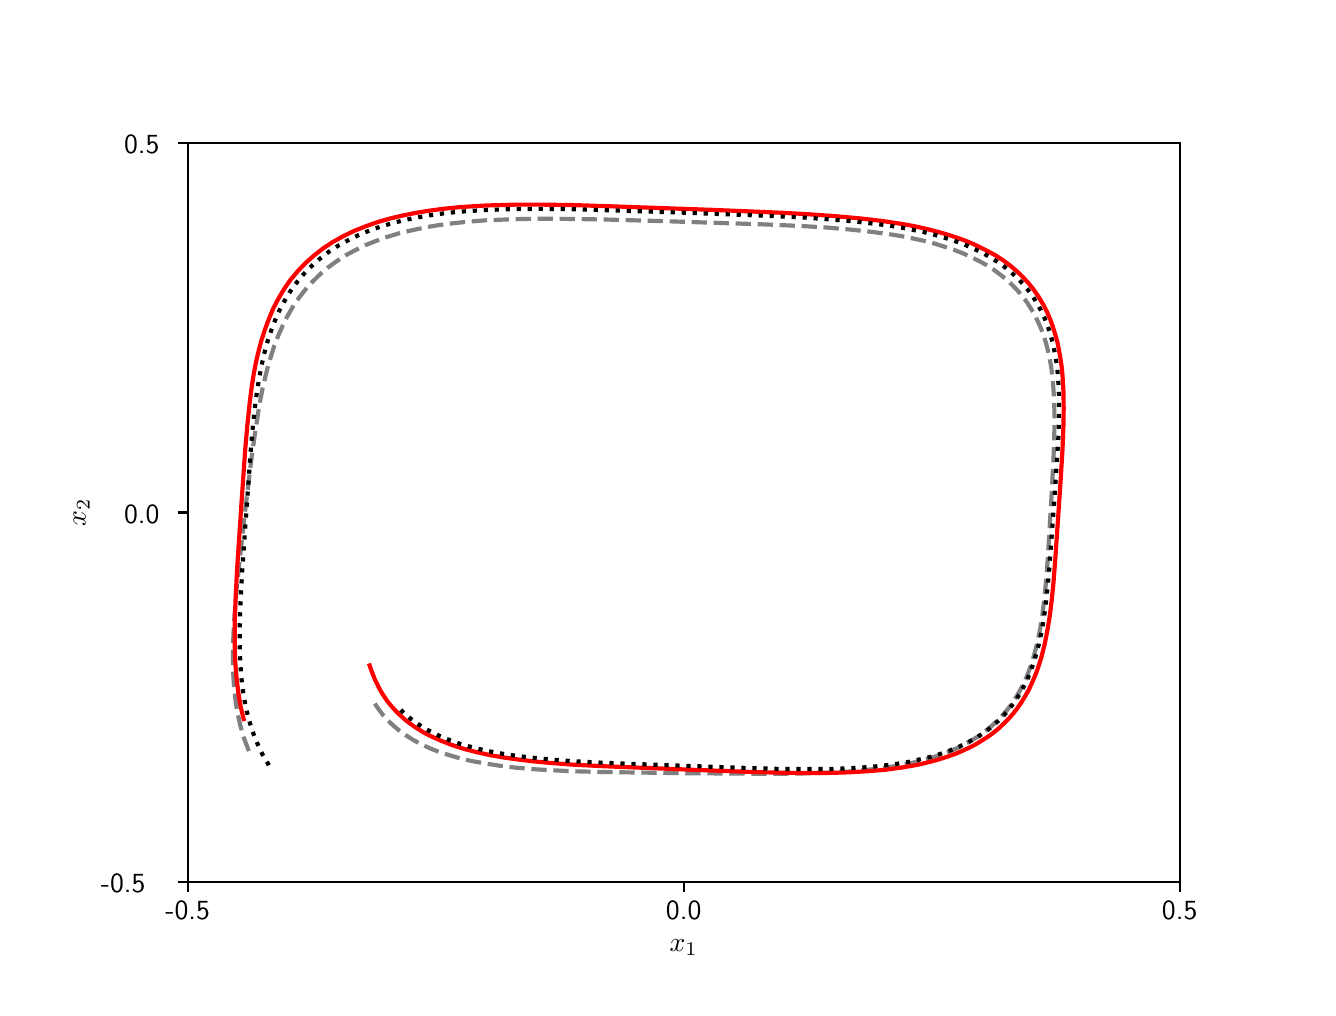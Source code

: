 \begingroup%
\makeatletter%
\begin{pgfpicture}%
\pgfpathrectangle{\pgfpointorigin}{\pgfqpoint{6.4in}{4.8in}}%
\pgfusepath{use as bounding box, clip}%
\begin{pgfscope}%
\pgfsetbuttcap%
\pgfsetmiterjoin%
\definecolor{currentfill}{rgb}{1.0,1.0,1.0}%
\pgfsetfillcolor{currentfill}%
\pgfsetlinewidth{0.0pt}%
\definecolor{currentstroke}{rgb}{1.0,1.0,1.0}%
\pgfsetstrokecolor{currentstroke}%
\pgfsetdash{}{0pt}%
\pgfpathmoveto{\pgfqpoint{0.0in}{0.0in}}%
\pgfpathlineto{\pgfqpoint{6.4in}{0.0in}}%
\pgfpathlineto{\pgfqpoint{6.4in}{4.8in}}%
\pgfpathlineto{\pgfqpoint{0.0in}{4.8in}}%
\pgfpathclose%
\pgfusepath{fill}%
\end{pgfscope}%
\begin{pgfscope}%
\pgfsetbuttcap%
\pgfsetmiterjoin%
\definecolor{currentfill}{rgb}{1.0,1.0,1.0}%
\pgfsetfillcolor{currentfill}%
\pgfsetlinewidth{0.0pt}%
\definecolor{currentstroke}{rgb}{0.0,0.0,0.0}%
\pgfsetstrokecolor{currentstroke}%
\pgfsetstrokeopacity{0.0}%
\pgfsetdash{}{0pt}%
\pgfpathmoveto{\pgfqpoint{0.8in}{0.528in}}%
\pgfpathlineto{\pgfqpoint{5.76in}{0.528in}}%
\pgfpathlineto{\pgfqpoint{5.76in}{4.224in}}%
\pgfpathlineto{\pgfqpoint{0.8in}{4.224in}}%
\pgfpathclose%
\pgfusepath{fill}%
\end{pgfscope}%
\begin{pgfscope}%
\pgfsetbuttcap%
\pgfsetroundjoin%
\definecolor{currentfill}{rgb}{0.0,0.0,0.0}%
\pgfsetfillcolor{currentfill}%
\pgfsetlinewidth{0.803pt}%
\definecolor{currentstroke}{rgb}{0.0,0.0,0.0}%
\pgfsetstrokecolor{currentstroke}%
\pgfsetdash{}{0pt}%
\pgfsys@defobject{currentmarker}{\pgfqpoint{0.0in}{-0.049in}}{\pgfqpoint{0.0in}{0.0in}}{%
\pgfpathmoveto{\pgfqpoint{0.0in}{0.0in}}%
\pgfpathlineto{\pgfqpoint{0.0in}{-0.049in}}%
\pgfusepath{stroke,fill}%
}%
\begin{pgfscope}%
\pgfsys@transformshift{0.8in}{0.528in}%
\pgfsys@useobject{currentmarker}{}%
\end{pgfscope}%
\end{pgfscope}%
\begin{pgfscope}%
\definecolor{textcolor}{rgb}{0.0,0.0,0.0}%
\pgfsetstrokecolor{textcolor}%
\pgfsetfillcolor{textcolor}%
\pgftext[x=0.8in,y=0.431in,,top]{\color{textcolor}\sffamily\fontsize{10.0}{12.0}\selectfont −0.5}%
\end{pgfscope}%
\begin{pgfscope}%
\pgfsetbuttcap%
\pgfsetroundjoin%
\definecolor{currentfill}{rgb}{0.0,0.0,0.0}%
\pgfsetfillcolor{currentfill}%
\pgfsetlinewidth{0.803pt}%
\definecolor{currentstroke}{rgb}{0.0,0.0,0.0}%
\pgfsetstrokecolor{currentstroke}%
\pgfsetdash{}{0pt}%
\pgfsys@defobject{currentmarker}{\pgfqpoint{0.0in}{-0.049in}}{\pgfqpoint{0.0in}{0.0in}}{%
\pgfpathmoveto{\pgfqpoint{0.0in}{0.0in}}%
\pgfpathlineto{\pgfqpoint{0.0in}{-0.049in}}%
\pgfusepath{stroke,fill}%
}%
\begin{pgfscope}%
\pgfsys@transformshift{3.28in}{0.528in}%
\pgfsys@useobject{currentmarker}{}%
\end{pgfscope}%
\end{pgfscope}%
\begin{pgfscope}%
\definecolor{textcolor}{rgb}{0.0,0.0,0.0}%
\pgfsetstrokecolor{textcolor}%
\pgfsetfillcolor{textcolor}%
\pgftext[x=3.28in,y=0.431in,,top]{\color{textcolor}\sffamily\fontsize{10.0}{12.0}\selectfont 0.0}%
\end{pgfscope}%
\begin{pgfscope}%
\pgfsetbuttcap%
\pgfsetroundjoin%
\definecolor{currentfill}{rgb}{0.0,0.0,0.0}%
\pgfsetfillcolor{currentfill}%
\pgfsetlinewidth{0.803pt}%
\definecolor{currentstroke}{rgb}{0.0,0.0,0.0}%
\pgfsetstrokecolor{currentstroke}%
\pgfsetdash{}{0pt}%
\pgfsys@defobject{currentmarker}{\pgfqpoint{0.0in}{-0.049in}}{\pgfqpoint{0.0in}{0.0in}}{%
\pgfpathmoveto{\pgfqpoint{0.0in}{0.0in}}%
\pgfpathlineto{\pgfqpoint{0.0in}{-0.049in}}%
\pgfusepath{stroke,fill}%
}%
\begin{pgfscope}%
\pgfsys@transformshift{5.76in}{0.528in}%
\pgfsys@useobject{currentmarker}{}%
\end{pgfscope}%
\end{pgfscope}%
\begin{pgfscope}%
\definecolor{textcolor}{rgb}{0.0,0.0,0.0}%
\pgfsetstrokecolor{textcolor}%
\pgfsetfillcolor{textcolor}%
\pgftext[x=5.76in,y=0.431in,,top]{\color{textcolor}\sffamily\fontsize{10.0}{12.0}\selectfont 0.5}%
\end{pgfscope}%
\begin{pgfscope}%
\definecolor{textcolor}{rgb}{0.0,0.0,0.0}%
\pgfsetstrokecolor{textcolor}%
\pgfsetfillcolor{textcolor}%
\pgftext[x=3.28in,y=0.241in,,top]{\color{textcolor}\sffamily\fontsize{10.0}{12.0}\selectfont \(\displaystyle x_1\)}%
\end{pgfscope}%
\begin{pgfscope}%
\pgfsetbuttcap%
\pgfsetroundjoin%
\definecolor{currentfill}{rgb}{0.0,0.0,0.0}%
\pgfsetfillcolor{currentfill}%
\pgfsetlinewidth{0.803pt}%
\definecolor{currentstroke}{rgb}{0.0,0.0,0.0}%
\pgfsetstrokecolor{currentstroke}%
\pgfsetdash{}{0pt}%
\pgfsys@defobject{currentmarker}{\pgfqpoint{-0.049in}{0.0in}}{\pgfqpoint{0.0in}{0.0in}}{%
\pgfpathmoveto{\pgfqpoint{0.0in}{0.0in}}%
\pgfpathlineto{\pgfqpoint{-0.049in}{0.0in}}%
\pgfusepath{stroke,fill}%
}%
\begin{pgfscope}%
\pgfsys@transformshift{0.8in}{0.528in}%
\pgfsys@useobject{currentmarker}{}%
\end{pgfscope}%
\end{pgfscope}%
\begin{pgfscope}%
\definecolor{textcolor}{rgb}{0.0,0.0,0.0}%
\pgfsetstrokecolor{textcolor}%
\pgfsetfillcolor{textcolor}%
\pgftext[x=0.366in, y=0.475in, left, base]{\color{textcolor}\sffamily\fontsize{10.0}{12.0}\selectfont −0.5}%
\end{pgfscope}%
\begin{pgfscope}%
\pgfsetbuttcap%
\pgfsetroundjoin%
\definecolor{currentfill}{rgb}{0.0,0.0,0.0}%
\pgfsetfillcolor{currentfill}%
\pgfsetlinewidth{0.803pt}%
\definecolor{currentstroke}{rgb}{0.0,0.0,0.0}%
\pgfsetstrokecolor{currentstroke}%
\pgfsetdash{}{0pt}%
\pgfsys@defobject{currentmarker}{\pgfqpoint{-0.049in}{0.0in}}{\pgfqpoint{0.0in}{0.0in}}{%
\pgfpathmoveto{\pgfqpoint{0.0in}{0.0in}}%
\pgfpathlineto{\pgfqpoint{-0.049in}{0.0in}}%
\pgfusepath{stroke,fill}%
}%
\begin{pgfscope}%
\pgfsys@transformshift{0.8in}{2.376in}%
\pgfsys@useobject{currentmarker}{}%
\end{pgfscope}%
\end{pgfscope}%
\begin{pgfscope}%
\definecolor{textcolor}{rgb}{0.0,0.0,0.0}%
\pgfsetstrokecolor{textcolor}%
\pgfsetfillcolor{textcolor}%
\pgftext[x=0.482in, y=2.323in, left, base]{\color{textcolor}\sffamily\fontsize{10.0}{12.0}\selectfont 0.0}%
\end{pgfscope}%
\begin{pgfscope}%
\pgfsetbuttcap%
\pgfsetroundjoin%
\definecolor{currentfill}{rgb}{0.0,0.0,0.0}%
\pgfsetfillcolor{currentfill}%
\pgfsetlinewidth{0.803pt}%
\definecolor{currentstroke}{rgb}{0.0,0.0,0.0}%
\pgfsetstrokecolor{currentstroke}%
\pgfsetdash{}{0pt}%
\pgfsys@defobject{currentmarker}{\pgfqpoint{-0.049in}{0.0in}}{\pgfqpoint{0.0in}{0.0in}}{%
\pgfpathmoveto{\pgfqpoint{0.0in}{0.0in}}%
\pgfpathlineto{\pgfqpoint{-0.049in}{0.0in}}%
\pgfusepath{stroke,fill}%
}%
\begin{pgfscope}%
\pgfsys@transformshift{0.8in}{4.224in}%
\pgfsys@useobject{currentmarker}{}%
\end{pgfscope}%
\end{pgfscope}%
\begin{pgfscope}%
\definecolor{textcolor}{rgb}{0.0,0.0,0.0}%
\pgfsetstrokecolor{textcolor}%
\pgfsetfillcolor{textcolor}%
\pgftext[x=0.482in, y=4.171in, left, base]{\color{textcolor}\sffamily\fontsize{10.0}{12.0}\selectfont 0.5}%
\end{pgfscope}%
\begin{pgfscope}%
\definecolor{textcolor}{rgb}{0.0,0.0,0.0}%
\pgfsetstrokecolor{textcolor}%
\pgfsetfillcolor{textcolor}%
\pgftext[x=0.31in,y=2.376in,,bottom,rotate=90.0]{\color{textcolor}\sffamily\fontsize{10.0}{12.0}\selectfont \(\displaystyle x_2\)}%
\end{pgfscope}%
\begin{pgfscope}%
\pgfpathrectangle{\pgfqpoint{0.8in}{0.528in}}{\pgfqpoint{4.96in}{3.696in}}%
\pgfusepath{clip}%
\pgfsetbuttcap%
\pgfsetroundjoin%
\pgfsetlinewidth{1.506pt}%
\definecolor{currentstroke}{rgb}{0.502,0.502,0.502}%
\pgfsetstrokecolor{currentstroke}%
\pgfsetdash{{5.55pt}{2.4pt}}{0.0pt}%
\pgfpathmoveto{\pgfqpoint{1.106in}{1.183in}}%
\pgfpathlineto{\pgfqpoint{1.082in}{1.246in}}%
\pgfpathlineto{\pgfqpoint{1.063in}{1.311in}}%
\pgfpathlineto{\pgfqpoint{1.048in}{1.378in}}%
\pgfpathlineto{\pgfqpoint{1.038in}{1.446in}}%
\pgfpathlineto{\pgfqpoint{1.031in}{1.514in}}%
\pgfpathlineto{\pgfqpoint{1.027in}{1.583in}}%
\pgfpathlineto{\pgfqpoint{1.026in}{1.652in}}%
\pgfpathlineto{\pgfqpoint{1.027in}{1.721in}}%
\pgfpathlineto{\pgfqpoint{1.03in}{1.79in}}%
\pgfpathlineto{\pgfqpoint{1.034in}{1.859in}}%
\pgfpathlineto{\pgfqpoint{1.045in}{1.995in}}%
\pgfpathlineto{\pgfqpoint{1.059in}{2.128in}}%
\pgfpathlineto{\pgfqpoint{1.088in}{2.389in}}%
\pgfpathlineto{\pgfqpoint{1.118in}{2.639in}}%
\pgfpathlineto{\pgfqpoint{1.135in}{2.76in}}%
\pgfpathlineto{\pgfqpoint{1.153in}{2.879in}}%
\pgfpathlineto{\pgfqpoint{1.163in}{2.937in}}%
\pgfpathlineto{\pgfqpoint{1.174in}{2.994in}}%
\pgfpathlineto{\pgfqpoint{1.187in}{3.05in}}%
\pgfpathlineto{\pgfqpoint{1.201in}{3.105in}}%
\pgfpathlineto{\pgfqpoint{1.217in}{3.159in}}%
\pgfpathlineto{\pgfqpoint{1.234in}{3.212in}}%
\pgfpathlineto{\pgfqpoint{1.254in}{3.263in}}%
\pgfpathlineto{\pgfqpoint{1.276in}{3.312in}}%
\pgfpathlineto{\pgfqpoint{1.3in}{3.36in}}%
\pgfpathlineto{\pgfqpoint{1.327in}{3.406in}}%
\pgfpathlineto{\pgfqpoint{1.356in}{3.449in}}%
\pgfpathlineto{\pgfqpoint{1.389in}{3.491in}}%
\pgfpathlineto{\pgfqpoint{1.424in}{3.53in}}%
\pgfpathlineto{\pgfqpoint{1.462in}{3.567in}}%
\pgfpathlineto{\pgfqpoint{1.502in}{3.601in}}%
\pgfpathlineto{\pgfqpoint{1.546in}{3.633in}}%
\pgfpathlineto{\pgfqpoint{1.592in}{3.663in}}%
\pgfpathlineto{\pgfqpoint{1.641in}{3.689in}}%
\pgfpathlineto{\pgfqpoint{1.692in}{3.714in}}%
\pgfpathlineto{\pgfqpoint{1.745in}{3.735in}}%
\pgfpathlineto{\pgfqpoint{1.801in}{3.755in}}%
\pgfpathlineto{\pgfqpoint{1.858in}{3.772in}}%
\pgfpathlineto{\pgfqpoint{1.917in}{3.786in}}%
\pgfpathlineto{\pgfqpoint{1.977in}{3.799in}}%
\pgfpathlineto{\pgfqpoint{2.038in}{3.81in}}%
\pgfpathlineto{\pgfqpoint{2.101in}{3.819in}}%
\pgfpathlineto{\pgfqpoint{2.164in}{3.826in}}%
\pgfpathlineto{\pgfqpoint{2.229in}{3.832in}}%
\pgfpathlineto{\pgfqpoint{2.293in}{3.837in}}%
\pgfpathlineto{\pgfqpoint{2.423in}{3.842in}}%
\pgfpathlineto{\pgfqpoint{2.554in}{3.845in}}%
\pgfpathlineto{\pgfqpoint{2.685in}{3.844in}}%
\pgfpathlineto{\pgfqpoint{2.879in}{3.841in}}%
\pgfpathlineto{\pgfqpoint{3.198in}{3.832in}}%
\pgfpathlineto{\pgfqpoint{3.694in}{3.816in}}%
\pgfpathlineto{\pgfqpoint{3.874in}{3.808in}}%
\pgfpathlineto{\pgfqpoint{3.992in}{3.801in}}%
\pgfpathlineto{\pgfqpoint{4.108in}{3.791in}}%
\pgfpathlineto{\pgfqpoint{4.221in}{3.779in}}%
\pgfpathlineto{\pgfqpoint{4.331in}{3.764in}}%
\pgfpathlineto{\pgfqpoint{4.384in}{3.755in}}%
\pgfpathlineto{\pgfqpoint{4.436in}{3.744in}}%
\pgfpathlineto{\pgfqpoint{4.487in}{3.733in}}%
\pgfpathlineto{\pgfqpoint{4.536in}{3.72in}}%
\pgfpathlineto{\pgfqpoint{4.583in}{3.705in}}%
\pgfpathlineto{\pgfqpoint{4.629in}{3.69in}}%
\pgfpathlineto{\pgfqpoint{4.673in}{3.673in}}%
\pgfpathlineto{\pgfqpoint{4.715in}{3.654in}}%
\pgfpathlineto{\pgfqpoint{4.756in}{3.634in}}%
\pgfpathlineto{\pgfqpoint{4.794in}{3.613in}}%
\pgfpathlineto{\pgfqpoint{4.83in}{3.59in}}%
\pgfpathlineto{\pgfqpoint{4.863in}{3.565in}}%
\pgfpathlineto{\pgfqpoint{4.895in}{3.54in}}%
\pgfpathlineto{\pgfqpoint{4.924in}{3.512in}}%
\pgfpathlineto{\pgfqpoint{4.951in}{3.484in}}%
\pgfpathlineto{\pgfqpoint{4.976in}{3.454in}}%
\pgfpathlineto{\pgfqpoint{4.999in}{3.423in}}%
\pgfpathlineto{\pgfqpoint{5.019in}{3.391in}}%
\pgfpathlineto{\pgfqpoint{5.038in}{3.358in}}%
\pgfpathlineto{\pgfqpoint{5.054in}{3.324in}}%
\pgfpathlineto{\pgfqpoint{5.069in}{3.29in}}%
\pgfpathlineto{\pgfqpoint{5.082in}{3.254in}}%
\pgfpathlineto{\pgfqpoint{5.093in}{3.218in}}%
\pgfpathlineto{\pgfqpoint{5.102in}{3.181in}}%
\pgfpathlineto{\pgfqpoint{5.11in}{3.144in}}%
\pgfpathlineto{\pgfqpoint{5.117in}{3.107in}}%
\pgfpathlineto{\pgfqpoint{5.122in}{3.069in}}%
\pgfpathlineto{\pgfqpoint{5.129in}{2.992in}}%
\pgfpathlineto{\pgfqpoint{5.133in}{2.915in}}%
\pgfpathlineto{\pgfqpoint{5.134in}{2.837in}}%
\pgfpathlineto{\pgfqpoint{5.133in}{2.76in}}%
\pgfpathlineto{\pgfqpoint{5.129in}{2.644in}}%
\pgfpathlineto{\pgfqpoint{5.119in}{2.453in}}%
\pgfpathlineto{\pgfqpoint{5.101in}{2.153in}}%
\pgfpathlineto{\pgfqpoint{5.093in}{2.042in}}%
\pgfpathlineto{\pgfqpoint{5.082in}{1.934in}}%
\pgfpathlineto{\pgfqpoint{5.073in}{1.862in}}%
\pgfpathlineto{\pgfqpoint{5.062in}{1.792in}}%
\pgfpathlineto{\pgfqpoint{5.048in}{1.723in}}%
\pgfpathlineto{\pgfqpoint{5.03in}{1.656in}}%
\pgfpathlineto{\pgfqpoint{5.02in}{1.623in}}%
\pgfpathlineto{\pgfqpoint{5.009in}{1.591in}}%
\pgfpathlineto{\pgfqpoint{4.997in}{1.559in}}%
\pgfpathlineto{\pgfqpoint{4.983in}{1.528in}}%
\pgfpathlineto{\pgfqpoint{4.968in}{1.498in}}%
\pgfpathlineto{\pgfqpoint{4.952in}{1.469in}}%
\pgfpathlineto{\pgfqpoint{4.935in}{1.441in}}%
\pgfpathlineto{\pgfqpoint{4.916in}{1.413in}}%
\pgfpathlineto{\pgfqpoint{4.896in}{1.387in}}%
\pgfpathlineto{\pgfqpoint{4.874in}{1.362in}}%
\pgfpathlineto{\pgfqpoint{4.851in}{1.337in}}%
\pgfpathlineto{\pgfqpoint{4.826in}{1.314in}}%
\pgfpathlineto{\pgfqpoint{4.8in}{1.292in}}%
\pgfpathlineto{\pgfqpoint{4.773in}{1.271in}}%
\pgfpathlineto{\pgfqpoint{4.744in}{1.251in}}%
\pgfpathlineto{\pgfqpoint{4.714in}{1.233in}}%
\pgfpathlineto{\pgfqpoint{4.682in}{1.216in}}%
\pgfpathlineto{\pgfqpoint{4.65in}{1.199in}}%
\pgfpathlineto{\pgfqpoint{4.616in}{1.184in}}%
\pgfpathlineto{\pgfqpoint{4.581in}{1.171in}}%
\pgfpathlineto{\pgfqpoint{4.545in}{1.158in}}%
\pgfpathlineto{\pgfqpoint{4.508in}{1.146in}}%
\pgfpathlineto{\pgfqpoint{4.47in}{1.136in}}%
\pgfpathlineto{\pgfqpoint{4.431in}{1.126in}}%
\pgfpathlineto{\pgfqpoint{4.352in}{1.11in}}%
\pgfpathlineto{\pgfqpoint{4.269in}{1.097in}}%
\pgfpathlineto{\pgfqpoint{4.186in}{1.088in}}%
\pgfpathlineto{\pgfqpoint{4.1in}{1.08in}}%
\pgfpathlineto{\pgfqpoint{4.014in}{1.076in}}%
\pgfpathlineto{\pgfqpoint{3.927in}{1.072in}}%
\pgfpathlineto{\pgfqpoint{3.796in}{1.07in}}%
\pgfpathlineto{\pgfqpoint{3.622in}{1.07in}}%
\pgfpathlineto{\pgfqpoint{3.319in}{1.072in}}%
\pgfpathlineto{\pgfqpoint{2.893in}{1.078in}}%
\pgfpathlineto{\pgfqpoint{2.726in}{1.082in}}%
\pgfpathlineto{\pgfqpoint{2.603in}{1.088in}}%
\pgfpathlineto{\pgfqpoint{2.522in}{1.093in}}%
\pgfpathlineto{\pgfqpoint{2.442in}{1.1in}}%
\pgfpathlineto{\pgfqpoint{2.364in}{1.109in}}%
\pgfpathlineto{\pgfqpoint{2.289in}{1.121in}}%
\pgfpathlineto{\pgfqpoint{2.216in}{1.134in}}%
\pgfpathlineto{\pgfqpoint{2.147in}{1.151in}}%
\pgfpathlineto{\pgfqpoint{2.08in}{1.171in}}%
\pgfpathlineto{\pgfqpoint{2.049in}{1.182in}}%
\pgfpathlineto{\pgfqpoint{2.018in}{1.194in}}%
\pgfpathlineto{\pgfqpoint{1.989in}{1.207in}}%
\pgfpathlineto{\pgfqpoint{1.961in}{1.221in}}%
\pgfpathlineto{\pgfqpoint{1.934in}{1.235in}}%
\pgfpathlineto{\pgfqpoint{1.908in}{1.251in}}%
\pgfpathlineto{\pgfqpoint{1.883in}{1.267in}}%
\pgfpathlineto{\pgfqpoint{1.86in}{1.284in}}%
\pgfpathlineto{\pgfqpoint{1.838in}{1.302in}}%
\pgfpathlineto{\pgfqpoint{1.818in}{1.32in}}%
\pgfpathlineto{\pgfqpoint{1.798in}{1.339in}}%
\pgfpathlineto{\pgfqpoint{1.78in}{1.359in}}%
\pgfpathlineto{\pgfqpoint{1.764in}{1.38in}}%
\pgfpathlineto{\pgfqpoint{1.748in}{1.402in}}%
\pgfpathlineto{\pgfqpoint{1.734in}{1.424in}}%
\pgfpathlineto{\pgfqpoint{1.734in}{1.424in}}%
\pgfusepath{stroke}%
\end{pgfscope}%
\begin{pgfscope}%
\pgfpathrectangle{\pgfqpoint{0.8in}{0.528in}}{\pgfqpoint{4.96in}{3.696in}}%
\pgfusepath{clip}%
\pgfsetrectcap%
\pgfsetroundjoin%
\pgfsetlinewidth{1.506pt}%
\definecolor{currentstroke}{rgb}{1.0,0.0,0.0}%
\pgfsetstrokecolor{currentstroke}%
\pgfsetdash{}{0pt}%
\pgfpathmoveto{\pgfqpoint{1.08in}{1.343in}}%
\pgfpathlineto{\pgfqpoint{1.064in}{1.409in}}%
\pgfpathlineto{\pgfqpoint{1.053in}{1.476in}}%
\pgfpathlineto{\pgfqpoint{1.045in}{1.544in}}%
\pgfpathlineto{\pgfqpoint{1.039in}{1.612in}}%
\pgfpathlineto{\pgfqpoint{1.036in}{1.681in}}%
\pgfpathlineto{\pgfqpoint{1.035in}{1.75in}}%
\pgfpathlineto{\pgfqpoint{1.035in}{1.818in}}%
\pgfpathlineto{\pgfqpoint{1.04in}{1.955in}}%
\pgfpathlineto{\pgfqpoint{1.047in}{2.091in}}%
\pgfpathlineto{\pgfqpoint{1.069in}{2.423in}}%
\pgfpathlineto{\pgfqpoint{1.087in}{2.682in}}%
\pgfpathlineto{\pgfqpoint{1.098in}{2.809in}}%
\pgfpathlineto{\pgfqpoint{1.111in}{2.933in}}%
\pgfpathlineto{\pgfqpoint{1.119in}{2.995in}}%
\pgfpathlineto{\pgfqpoint{1.128in}{3.055in}}%
\pgfpathlineto{\pgfqpoint{1.139in}{3.115in}}%
\pgfpathlineto{\pgfqpoint{1.152in}{3.173in}}%
\pgfpathlineto{\pgfqpoint{1.167in}{3.231in}}%
\pgfpathlineto{\pgfqpoint{1.185in}{3.287in}}%
\pgfpathlineto{\pgfqpoint{1.205in}{3.341in}}%
\pgfpathlineto{\pgfqpoint{1.227in}{3.394in}}%
\pgfpathlineto{\pgfqpoint{1.253in}{3.444in}}%
\pgfpathlineto{\pgfqpoint{1.282in}{3.493in}}%
\pgfpathlineto{\pgfqpoint{1.314in}{3.539in}}%
\pgfpathlineto{\pgfqpoint{1.35in}{3.582in}}%
\pgfpathlineto{\pgfqpoint{1.389in}{3.623in}}%
\pgfpathlineto{\pgfqpoint{1.432in}{3.661in}}%
\pgfpathlineto{\pgfqpoint{1.478in}{3.697in}}%
\pgfpathlineto{\pgfqpoint{1.527in}{3.729in}}%
\pgfpathlineto{\pgfqpoint{1.579in}{3.758in}}%
\pgfpathlineto{\pgfqpoint{1.635in}{3.785in}}%
\pgfpathlineto{\pgfqpoint{1.693in}{3.808in}}%
\pgfpathlineto{\pgfqpoint{1.753in}{3.829in}}%
\pgfpathlineto{\pgfqpoint{1.816in}{3.847in}}%
\pgfpathlineto{\pgfqpoint{1.881in}{3.862in}}%
\pgfpathlineto{\pgfqpoint{1.947in}{3.875in}}%
\pgfpathlineto{\pgfqpoint{2.015in}{3.886in}}%
\pgfpathlineto{\pgfqpoint{2.084in}{3.895in}}%
\pgfpathlineto{\pgfqpoint{2.154in}{3.902in}}%
\pgfpathlineto{\pgfqpoint{2.225in}{3.907in}}%
\pgfpathlineto{\pgfqpoint{2.296in}{3.911in}}%
\pgfpathlineto{\pgfqpoint{2.439in}{3.915in}}%
\pgfpathlineto{\pgfqpoint{2.583in}{3.915in}}%
\pgfpathlineto{\pgfqpoint{2.726in}{3.913in}}%
\pgfpathlineto{\pgfqpoint{2.939in}{3.906in}}%
\pgfpathlineto{\pgfqpoint{3.423in}{3.889in}}%
\pgfpathlineto{\pgfqpoint{3.759in}{3.875in}}%
\pgfpathlineto{\pgfqpoint{3.89in}{3.868in}}%
\pgfpathlineto{\pgfqpoint{4.019in}{3.859in}}%
\pgfpathlineto{\pgfqpoint{4.146in}{3.848in}}%
\pgfpathlineto{\pgfqpoint{4.269in}{3.834in}}%
\pgfpathlineto{\pgfqpoint{4.329in}{3.825in}}%
\pgfpathlineto{\pgfqpoint{4.387in}{3.816in}}%
\pgfpathlineto{\pgfqpoint{4.445in}{3.805in}}%
\pgfpathlineto{\pgfqpoint{4.501in}{3.792in}}%
\pgfpathlineto{\pgfqpoint{4.555in}{3.778in}}%
\pgfpathlineto{\pgfqpoint{4.607in}{3.763in}}%
\pgfpathlineto{\pgfqpoint{4.658in}{3.746in}}%
\pgfpathlineto{\pgfqpoint{4.706in}{3.728in}}%
\pgfpathlineto{\pgfqpoint{4.752in}{3.707in}}%
\pgfpathlineto{\pgfqpoint{4.796in}{3.685in}}%
\pgfpathlineto{\pgfqpoint{4.838in}{3.662in}}%
\pgfpathlineto{\pgfqpoint{4.877in}{3.637in}}%
\pgfpathlineto{\pgfqpoint{4.913in}{3.61in}}%
\pgfpathlineto{\pgfqpoint{4.947in}{3.581in}}%
\pgfpathlineto{\pgfqpoint{4.978in}{3.551in}}%
\pgfpathlineto{\pgfqpoint{5.007in}{3.519in}}%
\pgfpathlineto{\pgfqpoint{5.033in}{3.486in}}%
\pgfpathlineto{\pgfqpoint{5.056in}{3.452in}}%
\pgfpathlineto{\pgfqpoint{5.077in}{3.417in}}%
\pgfpathlineto{\pgfqpoint{5.096in}{3.38in}}%
\pgfpathlineto{\pgfqpoint{5.112in}{3.343in}}%
\pgfpathlineto{\pgfqpoint{5.126in}{3.304in}}%
\pgfpathlineto{\pgfqpoint{5.138in}{3.265in}}%
\pgfpathlineto{\pgfqpoint{5.149in}{3.226in}}%
\pgfpathlineto{\pgfqpoint{5.157in}{3.185in}}%
\pgfpathlineto{\pgfqpoint{5.164in}{3.145in}}%
\pgfpathlineto{\pgfqpoint{5.17in}{3.104in}}%
\pgfpathlineto{\pgfqpoint{5.174in}{3.062in}}%
\pgfpathlineto{\pgfqpoint{5.179in}{2.979in}}%
\pgfpathlineto{\pgfqpoint{5.18in}{2.896in}}%
\pgfpathlineto{\pgfqpoint{5.179in}{2.813in}}%
\pgfpathlineto{\pgfqpoint{5.174in}{2.689in}}%
\pgfpathlineto{\pgfqpoint{5.164in}{2.525in}}%
\pgfpathlineto{\pgfqpoint{5.137in}{2.128in}}%
\pgfpathlineto{\pgfqpoint{5.128in}{2.013in}}%
\pgfpathlineto{\pgfqpoint{5.12in}{1.937in}}%
\pgfpathlineto{\pgfqpoint{5.111in}{1.862in}}%
\pgfpathlineto{\pgfqpoint{5.099in}{1.789in}}%
\pgfpathlineto{\pgfqpoint{5.085in}{1.717in}}%
\pgfpathlineto{\pgfqpoint{5.067in}{1.647in}}%
\pgfpathlineto{\pgfqpoint{5.056in}{1.613in}}%
\pgfpathlineto{\pgfqpoint{5.045in}{1.58in}}%
\pgfpathlineto{\pgfqpoint{5.032in}{1.548in}}%
\pgfpathlineto{\pgfqpoint{5.018in}{1.516in}}%
\pgfpathlineto{\pgfqpoint{5.003in}{1.485in}}%
\pgfpathlineto{\pgfqpoint{4.986in}{1.455in}}%
\pgfpathlineto{\pgfqpoint{4.968in}{1.426in}}%
\pgfpathlineto{\pgfqpoint{4.949in}{1.398in}}%
\pgfpathlineto{\pgfqpoint{4.928in}{1.371in}}%
\pgfpathlineto{\pgfqpoint{4.905in}{1.345in}}%
\pgfpathlineto{\pgfqpoint{4.881in}{1.321in}}%
\pgfpathlineto{\pgfqpoint{4.856in}{1.297in}}%
\pgfpathlineto{\pgfqpoint{4.829in}{1.275in}}%
\pgfpathlineto{\pgfqpoint{4.8in}{1.254in}}%
\pgfpathlineto{\pgfqpoint{4.77in}{1.235in}}%
\pgfpathlineto{\pgfqpoint{4.739in}{1.216in}}%
\pgfpathlineto{\pgfqpoint{4.706in}{1.199in}}%
\pgfpathlineto{\pgfqpoint{4.673in}{1.184in}}%
\pgfpathlineto{\pgfqpoint{4.638in}{1.169in}}%
\pgfpathlineto{\pgfqpoint{4.602in}{1.156in}}%
\pgfpathlineto{\pgfqpoint{4.564in}{1.144in}}%
\pgfpathlineto{\pgfqpoint{4.526in}{1.133in}}%
\pgfpathlineto{\pgfqpoint{4.487in}{1.123in}}%
\pgfpathlineto{\pgfqpoint{4.448in}{1.114in}}%
\pgfpathlineto{\pgfqpoint{4.366in}{1.1in}}%
\pgfpathlineto{\pgfqpoint{4.282in}{1.089in}}%
\pgfpathlineto{\pgfqpoint{4.197in}{1.082in}}%
\pgfpathlineto{\pgfqpoint{4.111in}{1.077in}}%
\pgfpathlineto{\pgfqpoint{4.024in}{1.074in}}%
\pgfpathlineto{\pgfqpoint{3.937in}{1.073in}}%
\pgfpathlineto{\pgfqpoint{3.806in}{1.074in}}%
\pgfpathlineto{\pgfqpoint{3.634in}{1.078in}}%
\pgfpathlineto{\pgfqpoint{3.337in}{1.089in}}%
\pgfpathlineto{\pgfqpoint{2.885in}{1.107in}}%
\pgfpathlineto{\pgfqpoint{2.726in}{1.115in}}%
\pgfpathlineto{\pgfqpoint{2.609in}{1.124in}}%
\pgfpathlineto{\pgfqpoint{2.533in}{1.131in}}%
\pgfpathlineto{\pgfqpoint{2.458in}{1.14in}}%
\pgfpathlineto{\pgfqpoint{2.386in}{1.15in}}%
\pgfpathlineto{\pgfqpoint{2.315in}{1.162in}}%
\pgfpathlineto{\pgfqpoint{2.247in}{1.177in}}%
\pgfpathlineto{\pgfqpoint{2.181in}{1.194in}}%
\pgfpathlineto{\pgfqpoint{2.119in}{1.214in}}%
\pgfpathlineto{\pgfqpoint{2.061in}{1.237in}}%
\pgfpathlineto{\pgfqpoint{2.006in}{1.262in}}%
\pgfpathlineto{\pgfqpoint{1.98in}{1.276in}}%
\pgfpathlineto{\pgfqpoint{1.956in}{1.291in}}%
\pgfpathlineto{\pgfqpoint{1.932in}{1.306in}}%
\pgfpathlineto{\pgfqpoint{1.91in}{1.322in}}%
\pgfpathlineto{\pgfqpoint{1.888in}{1.339in}}%
\pgfpathlineto{\pgfqpoint{1.868in}{1.357in}}%
\pgfpathlineto{\pgfqpoint{1.849in}{1.375in}}%
\pgfpathlineto{\pgfqpoint{1.831in}{1.394in}}%
\pgfpathlineto{\pgfqpoint{1.814in}{1.413in}}%
\pgfpathlineto{\pgfqpoint{1.798in}{1.433in}}%
\pgfpathlineto{\pgfqpoint{1.784in}{1.454in}}%
\pgfpathlineto{\pgfqpoint{1.77in}{1.475in}}%
\pgfpathlineto{\pgfqpoint{1.758in}{1.496in}}%
\pgfpathlineto{\pgfqpoint{1.736in}{1.541in}}%
\pgfpathlineto{\pgfqpoint{1.718in}{1.587in}}%
\pgfpathlineto{\pgfqpoint{1.71in}{1.611in}}%
\pgfpathlineto{\pgfqpoint{1.71in}{1.611in}}%
\pgfusepath{stroke}%
\end{pgfscope}%
\begin{pgfscope}%
\pgfpathrectangle{\pgfqpoint{0.8in}{0.528in}}{\pgfqpoint{4.96in}{3.696in}}%
\pgfusepath{clip}%
\pgfsetbuttcap%
\pgfsetroundjoin%
\pgfsetlinewidth{1.506pt}%
\definecolor{currentstroke}{rgb}{0.0,0.0,0.0}%
\pgfsetstrokecolor{currentstroke}%
\pgfsetdash{{1.5pt}{2.475pt}}{0.0pt}%
\pgfpathmoveto{\pgfqpoint{1.206in}{1.112in}}%
\pgfpathlineto{\pgfqpoint{1.173in}{1.168in}}%
\pgfpathlineto{\pgfqpoint{1.145in}{1.228in}}%
\pgfpathlineto{\pgfqpoint{1.122in}{1.288in}}%
\pgfpathlineto{\pgfqpoint{1.103in}{1.351in}}%
\pgfpathlineto{\pgfqpoint{1.088in}{1.415in}}%
\pgfpathlineto{\pgfqpoint{1.077in}{1.48in}}%
\pgfpathlineto{\pgfqpoint{1.069in}{1.546in}}%
\pgfpathlineto{\pgfqpoint{1.064in}{1.612in}}%
\pgfpathlineto{\pgfqpoint{1.061in}{1.678in}}%
\pgfpathlineto{\pgfqpoint{1.06in}{1.745in}}%
\pgfpathlineto{\pgfqpoint{1.06in}{1.811in}}%
\pgfpathlineto{\pgfqpoint{1.065in}{1.944in}}%
\pgfpathlineto{\pgfqpoint{1.072in}{2.075in}}%
\pgfpathlineto{\pgfqpoint{1.09in}{2.333in}}%
\pgfpathlineto{\pgfqpoint{1.117in}{2.708in}}%
\pgfpathlineto{\pgfqpoint{1.128in}{2.83in}}%
\pgfpathlineto{\pgfqpoint{1.142in}{2.949in}}%
\pgfpathlineto{\pgfqpoint{1.151in}{3.008in}}%
\pgfpathlineto{\pgfqpoint{1.161in}{3.066in}}%
\pgfpathlineto{\pgfqpoint{1.172in}{3.123in}}%
\pgfpathlineto{\pgfqpoint{1.185in}{3.179in}}%
\pgfpathlineto{\pgfqpoint{1.2in}{3.233in}}%
\pgfpathlineto{\pgfqpoint{1.218in}{3.287in}}%
\pgfpathlineto{\pgfqpoint{1.238in}{3.339in}}%
\pgfpathlineto{\pgfqpoint{1.26in}{3.389in}}%
\pgfpathlineto{\pgfqpoint{1.286in}{3.437in}}%
\pgfpathlineto{\pgfqpoint{1.314in}{3.483in}}%
\pgfpathlineto{\pgfqpoint{1.346in}{3.527in}}%
\pgfpathlineto{\pgfqpoint{1.381in}{3.569in}}%
\pgfpathlineto{\pgfqpoint{1.419in}{3.608in}}%
\pgfpathlineto{\pgfqpoint{1.46in}{3.644in}}%
\pgfpathlineto{\pgfqpoint{1.504in}{3.678in}}%
\pgfpathlineto{\pgfqpoint{1.551in}{3.709in}}%
\pgfpathlineto{\pgfqpoint{1.602in}{3.737in}}%
\pgfpathlineto{\pgfqpoint{1.655in}{3.763in}}%
\pgfpathlineto{\pgfqpoint{1.71in}{3.786in}}%
\pgfpathlineto{\pgfqpoint{1.768in}{3.806in}}%
\pgfpathlineto{\pgfqpoint{1.828in}{3.824in}}%
\pgfpathlineto{\pgfqpoint{1.89in}{3.839in}}%
\pgfpathlineto{\pgfqpoint{1.954in}{3.852in}}%
\pgfpathlineto{\pgfqpoint{2.018in}{3.863in}}%
\pgfpathlineto{\pgfqpoint{2.085in}{3.872in}}%
\pgfpathlineto{\pgfqpoint{2.152in}{3.879in}}%
\pgfpathlineto{\pgfqpoint{2.219in}{3.884in}}%
\pgfpathlineto{\pgfqpoint{2.288in}{3.888in}}%
\pgfpathlineto{\pgfqpoint{2.425in}{3.893in}}%
\pgfpathlineto{\pgfqpoint{2.563in}{3.894in}}%
\pgfpathlineto{\pgfqpoint{2.701in}{3.893in}}%
\pgfpathlineto{\pgfqpoint{2.906in}{3.887in}}%
\pgfpathlineto{\pgfqpoint{3.308in}{3.874in}}%
\pgfpathlineto{\pgfqpoint{3.699in}{3.859in}}%
\pgfpathlineto{\pgfqpoint{3.89in}{3.85in}}%
\pgfpathlineto{\pgfqpoint{4.014in}{3.841in}}%
\pgfpathlineto{\pgfqpoint{4.136in}{3.831in}}%
\pgfpathlineto{\pgfqpoint{4.255in}{3.817in}}%
\pgfpathlineto{\pgfqpoint{4.313in}{3.809in}}%
\pgfpathlineto{\pgfqpoint{4.37in}{3.8in}}%
\pgfpathlineto{\pgfqpoint{4.426in}{3.789in}}%
\pgfpathlineto{\pgfqpoint{4.48in}{3.778in}}%
\pgfpathlineto{\pgfqpoint{4.532in}{3.765in}}%
\pgfpathlineto{\pgfqpoint{4.583in}{3.75in}}%
\pgfpathlineto{\pgfqpoint{4.633in}{3.734in}}%
\pgfpathlineto{\pgfqpoint{4.68in}{3.717in}}%
\pgfpathlineto{\pgfqpoint{4.725in}{3.697in}}%
\pgfpathlineto{\pgfqpoint{4.768in}{3.677in}}%
\pgfpathlineto{\pgfqpoint{4.809in}{3.654in}}%
\pgfpathlineto{\pgfqpoint{4.847in}{3.63in}}%
\pgfpathlineto{\pgfqpoint{4.883in}{3.605in}}%
\pgfpathlineto{\pgfqpoint{4.916in}{3.578in}}%
\pgfpathlineto{\pgfqpoint{4.948in}{3.549in}}%
\pgfpathlineto{\pgfqpoint{4.976in}{3.519in}}%
\pgfpathlineto{\pgfqpoint{5.002in}{3.488in}}%
\pgfpathlineto{\pgfqpoint{5.026in}{3.456in}}%
\pgfpathlineto{\pgfqpoint{5.047in}{3.422in}}%
\pgfpathlineto{\pgfqpoint{5.066in}{3.387in}}%
\pgfpathlineto{\pgfqpoint{5.083in}{3.351in}}%
\pgfpathlineto{\pgfqpoint{5.098in}{3.315in}}%
\pgfpathlineto{\pgfqpoint{5.11in}{3.278in}}%
\pgfpathlineto{\pgfqpoint{5.121in}{3.24in}}%
\pgfpathlineto{\pgfqpoint{5.13in}{3.201in}}%
\pgfpathlineto{\pgfqpoint{5.138in}{3.162in}}%
\pgfpathlineto{\pgfqpoint{5.144in}{3.123in}}%
\pgfpathlineto{\pgfqpoint{5.149in}{3.083in}}%
\pgfpathlineto{\pgfqpoint{5.155in}{3.003in}}%
\pgfpathlineto{\pgfqpoint{5.157in}{2.923in}}%
\pgfpathlineto{\pgfqpoint{5.156in}{2.842in}}%
\pgfpathlineto{\pgfqpoint{5.154in}{2.762in}}%
\pgfpathlineto{\pgfqpoint{5.147in}{2.643in}}%
\pgfpathlineto{\pgfqpoint{5.134in}{2.448in}}%
\pgfpathlineto{\pgfqpoint{5.109in}{2.107in}}%
\pgfpathlineto{\pgfqpoint{5.099in}{1.996in}}%
\pgfpathlineto{\pgfqpoint{5.091in}{1.924in}}%
\pgfpathlineto{\pgfqpoint{5.082in}{1.853in}}%
\pgfpathlineto{\pgfqpoint{5.07in}{1.783in}}%
\pgfpathlineto{\pgfqpoint{5.055in}{1.714in}}%
\pgfpathlineto{\pgfqpoint{5.037in}{1.648in}}%
\pgfpathlineto{\pgfqpoint{5.027in}{1.616in}}%
\pgfpathlineto{\pgfqpoint{5.015in}{1.584in}}%
\pgfpathlineto{\pgfqpoint{5.003in}{1.553in}}%
\pgfpathlineto{\pgfqpoint{4.989in}{1.523in}}%
\pgfpathlineto{\pgfqpoint{4.974in}{1.493in}}%
\pgfpathlineto{\pgfqpoint{4.958in}{1.465in}}%
\pgfpathlineto{\pgfqpoint{4.94in}{1.437in}}%
\pgfpathlineto{\pgfqpoint{4.921in}{1.411in}}%
\pgfpathlineto{\pgfqpoint{4.901in}{1.385in}}%
\pgfpathlineto{\pgfqpoint{4.879in}{1.36in}}%
\pgfpathlineto{\pgfqpoint{4.856in}{1.337in}}%
\pgfpathlineto{\pgfqpoint{4.832in}{1.315in}}%
\pgfpathlineto{\pgfqpoint{4.806in}{1.293in}}%
\pgfpathlineto{\pgfqpoint{4.779in}{1.273in}}%
\pgfpathlineto{\pgfqpoint{4.75in}{1.254in}}%
\pgfpathlineto{\pgfqpoint{4.72in}{1.237in}}%
\pgfpathlineto{\pgfqpoint{4.689in}{1.22in}}%
\pgfpathlineto{\pgfqpoint{4.657in}{1.205in}}%
\pgfpathlineto{\pgfqpoint{4.624in}{1.191in}}%
\pgfpathlineto{\pgfqpoint{4.59in}{1.178in}}%
\pgfpathlineto{\pgfqpoint{4.554in}{1.166in}}%
\pgfpathlineto{\pgfqpoint{4.518in}{1.155in}}%
\pgfpathlineto{\pgfqpoint{4.481in}{1.146in}}%
\pgfpathlineto{\pgfqpoint{4.405in}{1.129in}}%
\pgfpathlineto{\pgfqpoint{4.326in}{1.116in}}%
\pgfpathlineto{\pgfqpoint{4.246in}{1.107in}}%
\pgfpathlineto{\pgfqpoint{4.164in}{1.1in}}%
\pgfpathlineto{\pgfqpoint{4.081in}{1.096in}}%
\pgfpathlineto{\pgfqpoint{3.998in}{1.093in}}%
\pgfpathlineto{\pgfqpoint{3.873in}{1.093in}}%
\pgfpathlineto{\pgfqpoint{3.748in}{1.094in}}%
\pgfpathlineto{\pgfqpoint{3.583in}{1.099in}}%
\pgfpathlineto{\pgfqpoint{3.18in}{1.113in}}%
\pgfpathlineto{\pgfqpoint{2.867in}{1.125in}}%
\pgfpathlineto{\pgfqpoint{2.714in}{1.133in}}%
\pgfpathlineto{\pgfqpoint{2.603in}{1.142in}}%
\pgfpathlineto{\pgfqpoint{2.494in}{1.153in}}%
\pgfpathlineto{\pgfqpoint{2.423in}{1.162in}}%
\pgfpathlineto{\pgfqpoint{2.354in}{1.173in}}%
\pgfpathlineto{\pgfqpoint{2.287in}{1.186in}}%
\pgfpathlineto{\pgfqpoint{2.223in}{1.202in}}%
\pgfpathlineto{\pgfqpoint{2.162in}{1.219in}}%
\pgfpathlineto{\pgfqpoint{2.104in}{1.24in}}%
\pgfpathlineto{\pgfqpoint{2.05in}{1.263in}}%
\pgfpathlineto{\pgfqpoint{1.999in}{1.289in}}%
\pgfpathlineto{\pgfqpoint{1.975in}{1.303in}}%
\pgfpathlineto{\pgfqpoint{1.952in}{1.318in}}%
\pgfpathlineto{\pgfqpoint{1.93in}{1.333in}}%
\pgfpathlineto{\pgfqpoint{1.91in}{1.349in}}%
\pgfpathlineto{\pgfqpoint{1.89in}{1.366in}}%
\pgfpathlineto{\pgfqpoint{1.871in}{1.383in}}%
\pgfpathlineto{\pgfqpoint{1.854in}{1.401in}}%
\pgfpathlineto{\pgfqpoint{1.854in}{1.401in}}%
\pgfusepath{stroke}%
\end{pgfscope}%
\begin{pgfscope}%
\pgfsetrectcap%
\pgfsetmiterjoin%
\pgfsetlinewidth{0.803pt}%
\definecolor{currentstroke}{rgb}{0.0,0.0,0.0}%
\pgfsetstrokecolor{currentstroke}%
\pgfsetdash{}{0pt}%
\pgfpathmoveto{\pgfqpoint{0.8in}{0.528in}}%
\pgfpathlineto{\pgfqpoint{0.8in}{4.224in}}%
\pgfusepath{stroke}%
\end{pgfscope}%
\begin{pgfscope}%
\pgfsetrectcap%
\pgfsetmiterjoin%
\pgfsetlinewidth{0.803pt}%
\definecolor{currentstroke}{rgb}{0.0,0.0,0.0}%
\pgfsetstrokecolor{currentstroke}%
\pgfsetdash{}{0pt}%
\pgfpathmoveto{\pgfqpoint{5.76in}{0.528in}}%
\pgfpathlineto{\pgfqpoint{5.76in}{4.224in}}%
\pgfusepath{stroke}%
\end{pgfscope}%
\begin{pgfscope}%
\pgfsetrectcap%
\pgfsetmiterjoin%
\pgfsetlinewidth{0.803pt}%
\definecolor{currentstroke}{rgb}{0.0,0.0,0.0}%
\pgfsetstrokecolor{currentstroke}%
\pgfsetdash{}{0pt}%
\pgfpathmoveto{\pgfqpoint{0.8in}{0.528in}}%
\pgfpathlineto{\pgfqpoint{5.76in}{0.528in}}%
\pgfusepath{stroke}%
\end{pgfscope}%
\begin{pgfscope}%
\pgfsetrectcap%
\pgfsetmiterjoin%
\pgfsetlinewidth{0.803pt}%
\definecolor{currentstroke}{rgb}{0.0,0.0,0.0}%
\pgfsetstrokecolor{currentstroke}%
\pgfsetdash{}{0pt}%
\pgfpathmoveto{\pgfqpoint{0.8in}{4.224in}}%
\pgfpathlineto{\pgfqpoint{5.76in}{4.224in}}%
\pgfusepath{stroke}%
\end{pgfscope}%
\end{pgfpicture}%
\makeatother%
\endgroup%
